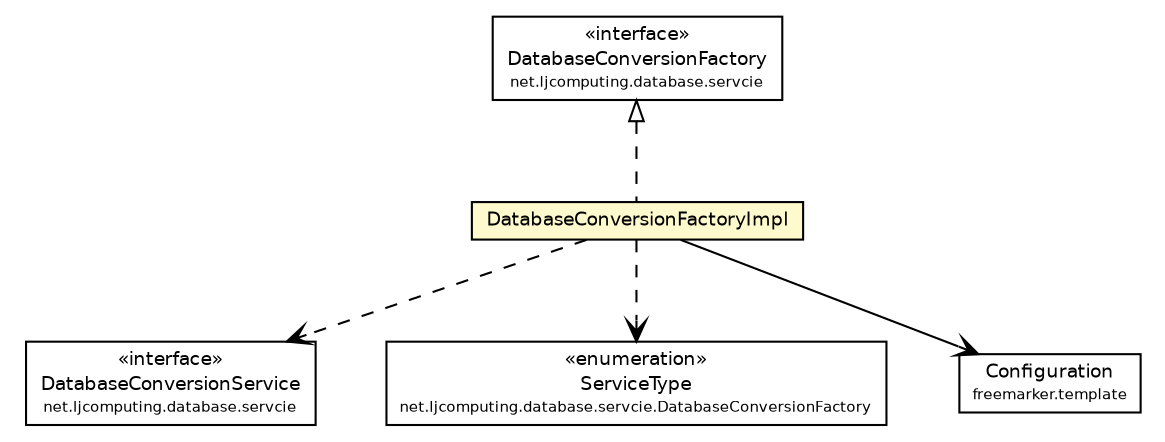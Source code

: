 #!/usr/local/bin/dot
#
# Class diagram 
# Generated by UMLGraph version R5_6 (http://www.umlgraph.org/)
#

digraph G {
	edge [fontname="Helvetica",fontsize=10,labelfontname="Helvetica",labelfontsize=10];
	node [fontname="Helvetica",fontsize=10,shape=plaintext];
	nodesep=0.25;
	ranksep=0.5;
	// net.ljcomputing.database.servcie.DatabaseConversionService
	c168 [label=<<table title="net.ljcomputing.database.servcie.DatabaseConversionService" border="0" cellborder="1" cellspacing="0" cellpadding="2" port="p" href="../DatabaseConversionService.html">
		<tr><td><table border="0" cellspacing="0" cellpadding="1">
<tr><td align="center" balign="center"> &#171;interface&#187; </td></tr>
<tr><td align="center" balign="center"> DatabaseConversionService </td></tr>
<tr><td align="center" balign="center"><font point-size="7.0"> net.ljcomputing.database.servcie </font></td></tr>
		</table></td></tr>
		</table>>, URL="../DatabaseConversionService.html", fontname="Helvetica", fontcolor="black", fontsize=9.0];
	// net.ljcomputing.database.servcie.DatabaseConversionFactory
	c169 [label=<<table title="net.ljcomputing.database.servcie.DatabaseConversionFactory" border="0" cellborder="1" cellspacing="0" cellpadding="2" port="p" href="../DatabaseConversionFactory.html">
		<tr><td><table border="0" cellspacing="0" cellpadding="1">
<tr><td align="center" balign="center"> &#171;interface&#187; </td></tr>
<tr><td align="center" balign="center"> DatabaseConversionFactory </td></tr>
<tr><td align="center" balign="center"><font point-size="7.0"> net.ljcomputing.database.servcie </font></td></tr>
		</table></td></tr>
		</table>>, URL="../DatabaseConversionFactory.html", fontname="Helvetica", fontcolor="black", fontsize=9.0];
	// net.ljcomputing.database.servcie.DatabaseConversionFactory.ServiceType
	c170 [label=<<table title="net.ljcomputing.database.servcie.DatabaseConversionFactory.ServiceType" border="0" cellborder="1" cellspacing="0" cellpadding="2" port="p" href="../DatabaseConversionFactory.ServiceType.html">
		<tr><td><table border="0" cellspacing="0" cellpadding="1">
<tr><td align="center" balign="center"> &#171;enumeration&#187; </td></tr>
<tr><td align="center" balign="center"> ServiceType </td></tr>
<tr><td align="center" balign="center"><font point-size="7.0"> net.ljcomputing.database.servcie.DatabaseConversionFactory </font></td></tr>
		</table></td></tr>
		</table>>, URL="../DatabaseConversionFactory.ServiceType.html", fontname="Helvetica", fontcolor="black", fontsize=9.0];
	// net.ljcomputing.database.servcie.impl.DatabaseConversionFactoryImpl
	c171 [label=<<table title="net.ljcomputing.database.servcie.impl.DatabaseConversionFactoryImpl" border="0" cellborder="1" cellspacing="0" cellpadding="2" port="p" bgcolor="lemonChiffon" href="./DatabaseConversionFactoryImpl.html">
		<tr><td><table border="0" cellspacing="0" cellpadding="1">
<tr><td align="center" balign="center"> DatabaseConversionFactoryImpl </td></tr>
		</table></td></tr>
		</table>>, URL="./DatabaseConversionFactoryImpl.html", fontname="Helvetica", fontcolor="black", fontsize=9.0];
	//net.ljcomputing.database.servcie.impl.DatabaseConversionFactoryImpl implements net.ljcomputing.database.servcie.DatabaseConversionFactory
	c169:p -> c171:p [dir=back,arrowtail=empty,style=dashed];
	// net.ljcomputing.database.servcie.impl.DatabaseConversionFactoryImpl NAVASSOC freemarker.template.Configuration
	c171:p -> c180:p [taillabel="", label="", headlabel="", fontname="Helvetica", fontcolor="black", fontsize=10.0, color="black", arrowhead=open];
	// net.ljcomputing.database.servcie.impl.DatabaseConversionFactoryImpl DEPEND net.ljcomputing.database.servcie.DatabaseConversionService
	c171:p -> c168:p [taillabel="", label="", headlabel="", fontname="Helvetica", fontcolor="black", fontsize=10.0, color="black", arrowhead=open, style=dashed];
	// net.ljcomputing.database.servcie.impl.DatabaseConversionFactoryImpl DEPEND net.ljcomputing.database.servcie.DatabaseConversionFactory.ServiceType
	c171:p -> c170:p [taillabel="", label="", headlabel="", fontname="Helvetica", fontcolor="black", fontsize=10.0, color="black", arrowhead=open, style=dashed];
	// freemarker.template.Configuration
	c180 [label=<<table title="freemarker.template.Configuration" border="0" cellborder="1" cellspacing="0" cellpadding="2" port="p">
		<tr><td><table border="0" cellspacing="0" cellpadding="1">
<tr><td align="center" balign="center"> Configuration </td></tr>
<tr><td align="center" balign="center"><font point-size="7.0"> freemarker.template </font></td></tr>
		</table></td></tr>
		</table>>, URL="null", fontname="Helvetica", fontcolor="black", fontsize=9.0];
}

